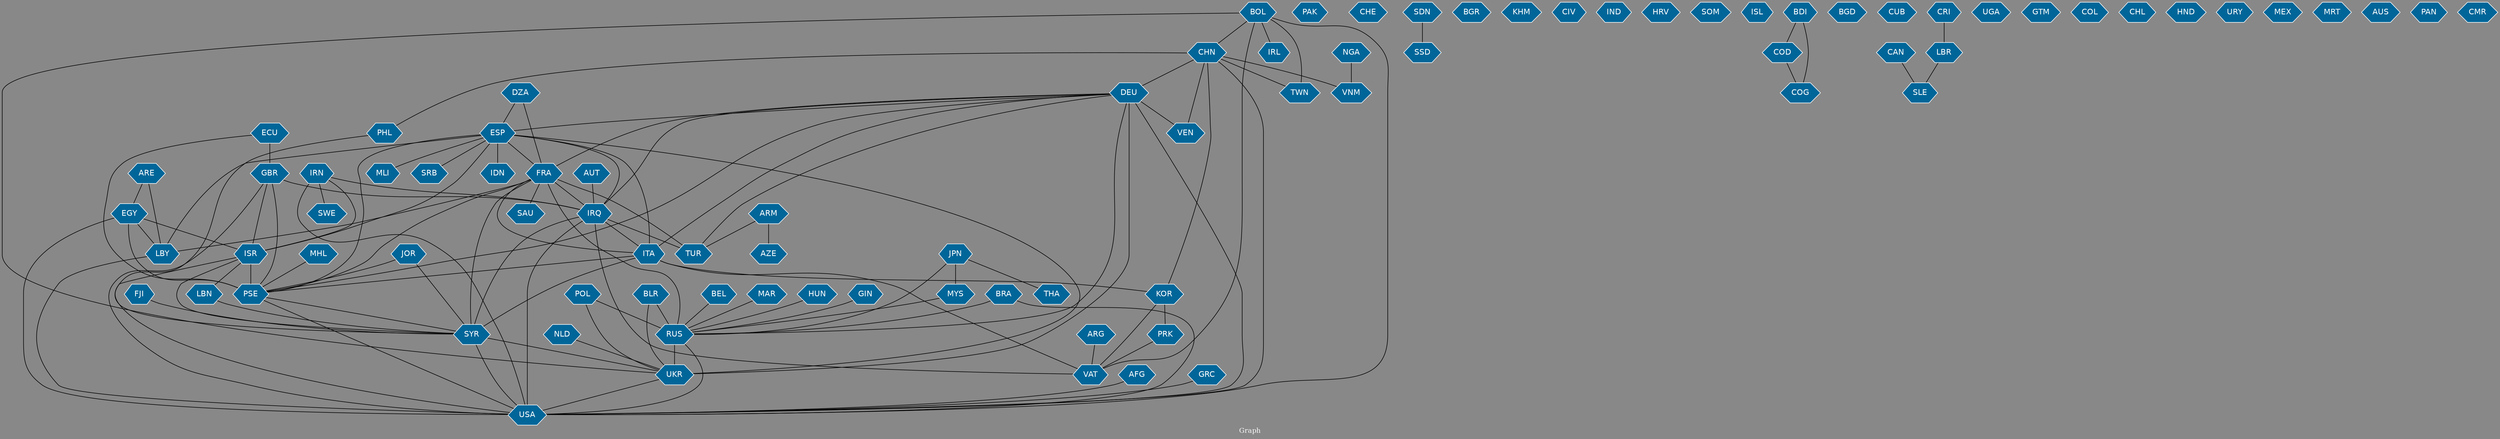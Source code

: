 // Countries together in item graph
graph {
	graph [bgcolor="#888888" fontcolor=white fontsize=12 label="Graph" outputorder=edgesfirst overlap=prism]
	node [color=white fillcolor="#006699" fontcolor=white fontname=Helvetica shape=hexagon style=filled]
	edge [arrowhead=open color=black fontcolor=white fontname=Courier fontsize=12]
		ARG [label=ARG]
		ISR [label=ISR]
		PSE [label=PSE]
		SYR [label=SYR]
		KOR [label=KOR]
		VAT [label=VAT]
		PAK [label=PAK]
		FRA [label=FRA]
		CHN [label=CHN]
		PHL [label=PHL]
		GBR [label=GBR]
		USA [label=USA]
		UKR [label=UKR]
		IRN [label=IRN]
		TUR [label=TUR]
		IRQ [label=IRQ]
		LBN [label=LBN]
		RUS [label=RUS]
		BLR [label=BLR]
		EGY [label=EGY]
		CHE [label=CHE]
		IDN [label=IDN]
		SSD [label=SSD]
		SDN [label=SDN]
		LBY [label=LBY]
		DEU [label=DEU]
		BGR [label=BGR]
		ESP [label=ESP]
		MYS [label=MYS]
		GIN [label=GIN]
		AFG [label=AFG]
		KHM [label=KHM]
		CIV [label=CIV]
		NLD [label=NLD]
		POL [label=POL]
		DZA [label=DZA]
		ECU [label=ECU]
		VEN [label=VEN]
		IND [label=IND]
		HRV [label=HRV]
		SOM [label=SOM]
		PRK [label=PRK]
		BEL [label=BEL]
		ISL [label=ISL]
		BDI [label=BDI]
		COD [label=COD]
		COG [label=COG]
		ITA [label=ITA]
		BRA [label=BRA]
		NGA [label=NGA]
		TWN [label=TWN]
		MAR [label=MAR]
		GRC [label=GRC]
		SAU [label=SAU]
		BGD [label=BGD]
		CUB [label=CUB]
		AUT [label=AUT]
		MLI [label=MLI]
		LBR [label=LBR]
		VNM [label=VNM]
		BOL [label=BOL]
		THA [label=THA]
		JPN [label=JPN]
		MHL [label=MHL]
		UGA [label=UGA]
		CRI [label=CRI]
		GTM [label=GTM]
		SWE [label=SWE]
		HUN [label=HUN]
		COL [label=COL]
		CHL [label=CHL]
		FJI [label=FJI]
		ARE [label=ARE]
		HND [label=HND]
		SLE [label=SLE]
		JOR [label=JOR]
		URY [label=URY]
		IRL [label=IRL]
		MEX [label=MEX]
		ARM [label=ARM]
		MRT [label=MRT]
		AZE [label=AZE]
		CAN [label=CAN]
		AUS [label=AUS]
		PAN [label=PAN]
		SRB [label=SRB]
		CMR [label=CMR]
			DEU -- ITA [weight=1]
			ESP -- PSE [weight=1]
			GRC -- USA [weight=1]
			BRA -- RUS [weight=1]
			DEU -- PSE [weight=1]
			ARM -- TUR [weight=1]
			MYS -- RUS [weight=1]
			JOR -- SYR [weight=1]
			AFG -- USA [weight=2]
			BRA -- USA [weight=1]
			ARG -- VAT [weight=1]
			BOL -- IRL [weight=1]
			CHN -- DEU [weight=1]
			IRN -- ISR [weight=3]
			LBY -- USA [weight=3]
			GBR -- PSE [weight=3]
			SDN -- SSD [weight=3]
			ARE -- EGY [weight=2]
			DZA -- FRA [weight=1]
			DEU -- ESP [weight=1]
			ISR -- LBN [weight=1]
			FJI -- SYR [weight=1]
			BDI -- COD [weight=1]
			KOR -- PRK [weight=1]
			DEU -- RUS [weight=1]
			CHN -- USA [weight=1]
			AUT -- IRQ [weight=1]
			JPN -- THA [weight=1]
			MAR -- RUS [weight=1]
			EGY -- PSE [weight=6]
			BOL -- TWN [weight=1]
			EGY -- ISR [weight=4]
			BLR -- RUS [weight=4]
			FRA -- LBY [weight=1]
			ESP -- UKR [weight=1]
			BOL -- CHN [weight=1]
			CHN -- TWN [weight=1]
			GBR -- ISR [weight=2]
			KOR -- VAT [weight=5]
			NLD -- UKR [weight=2]
			ARM -- AZE [weight=1]
			BLR -- UKR [weight=3]
			NGA -- VNM [weight=1]
			FRA -- SAU [weight=6]
			CHN -- VEN [weight=1]
			LBN -- SYR [weight=1]
			UKR -- USA [weight=4]
			PSE -- USA [weight=2]
			IRQ -- SYR [weight=1]
			MHL -- PSE [weight=2]
			ISR -- USA [weight=2]
			ECU -- GBR [weight=4]
			BOL -- VAT [weight=1]
			ARE -- LBY [weight=2]
			GBR -- IRQ [weight=5]
			BOL -- USA [weight=1]
			DEU -- FRA [weight=2]
			ISR -- PSE [weight=103]
			IRN -- IRQ [weight=4]
			ESP -- MLI [weight=1]
			BDI -- COG [weight=1]
			ESP -- FRA [weight=1]
			ITA -- SYR [weight=1]
			CAN -- SLE [weight=1]
			SYR -- UKR [weight=1]
			JPN -- MYS [weight=1]
			PHL -- SYR [weight=1]
			ESP -- ITA [weight=1]
			DEU -- IRQ [weight=2]
			FRA -- SYR [weight=1]
			BOL -- UKR [weight=1]
			CHN -- PHL [weight=1]
			RUS -- UKR [weight=97]
			CHN -- VNM [weight=1]
			ESP -- IDN [weight=3]
			FRA -- RUS [weight=1]
			IRN -- USA [weight=5]
			FRA -- PSE [weight=1]
			CRI -- LBR [weight=1]
			EGY -- USA [weight=1]
			POL -- RUS [weight=1]
			EGY -- LBY [weight=2]
			CHN -- KOR [weight=1]
			GBR -- USA [weight=1]
			JOR -- PSE [weight=1]
			ITA -- PSE [weight=1]
			SYR -- USA [weight=23]
			DEU -- UKR [weight=5]
			DEU -- VEN [weight=1]
			ECU -- PSE [weight=1]
			ISR -- SYR [weight=2]
			IRQ -- USA [weight=37]
			ESP -- ISR [weight=2]
			FRA -- IRQ [weight=4]
			IRN -- SWE [weight=1]
			ESP -- LBY [weight=1]
			GIN -- RUS [weight=1]
			HUN -- RUS [weight=1]
			FRA -- TUR [weight=1]
			PSE -- SYR [weight=1]
			DEU -- TUR [weight=1]
			IRQ -- ITA [weight=2]
			ITA -- VAT [weight=1]
			RUS -- USA [weight=11]
			JPN -- RUS [weight=1]
			DEU -- USA [weight=4]
			BEL -- RUS [weight=3]
			DZA -- ESP [weight=1]
			FRA -- ITA [weight=1]
			ESP -- IRQ [weight=1]
			ITA -- KOR [weight=1]
			POL -- UKR [weight=3]
			LBR -- SLE [weight=1]
			ESP -- SRB [weight=1]
			PRK -- VAT [weight=1]
			COD -- COG [weight=1]
			IRQ -- TUR [weight=2]
			IRQ -- VAT [weight=2]
}